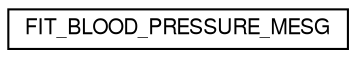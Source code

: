 digraph "Graphical Class Hierarchy"
{
  edge [fontname="FreeSans",fontsize="10",labelfontname="FreeSans",labelfontsize="10"];
  node [fontname="FreeSans",fontsize="10",shape=record];
  rankdir="LR";
  Node1 [label="FIT_BLOOD_PRESSURE_MESG",height=0.2,width=0.4,color="black", fillcolor="white", style="filled",URL="$struct_f_i_t___b_l_o_o_d___p_r_e_s_s_u_r_e___m_e_s_g.html"];
}
